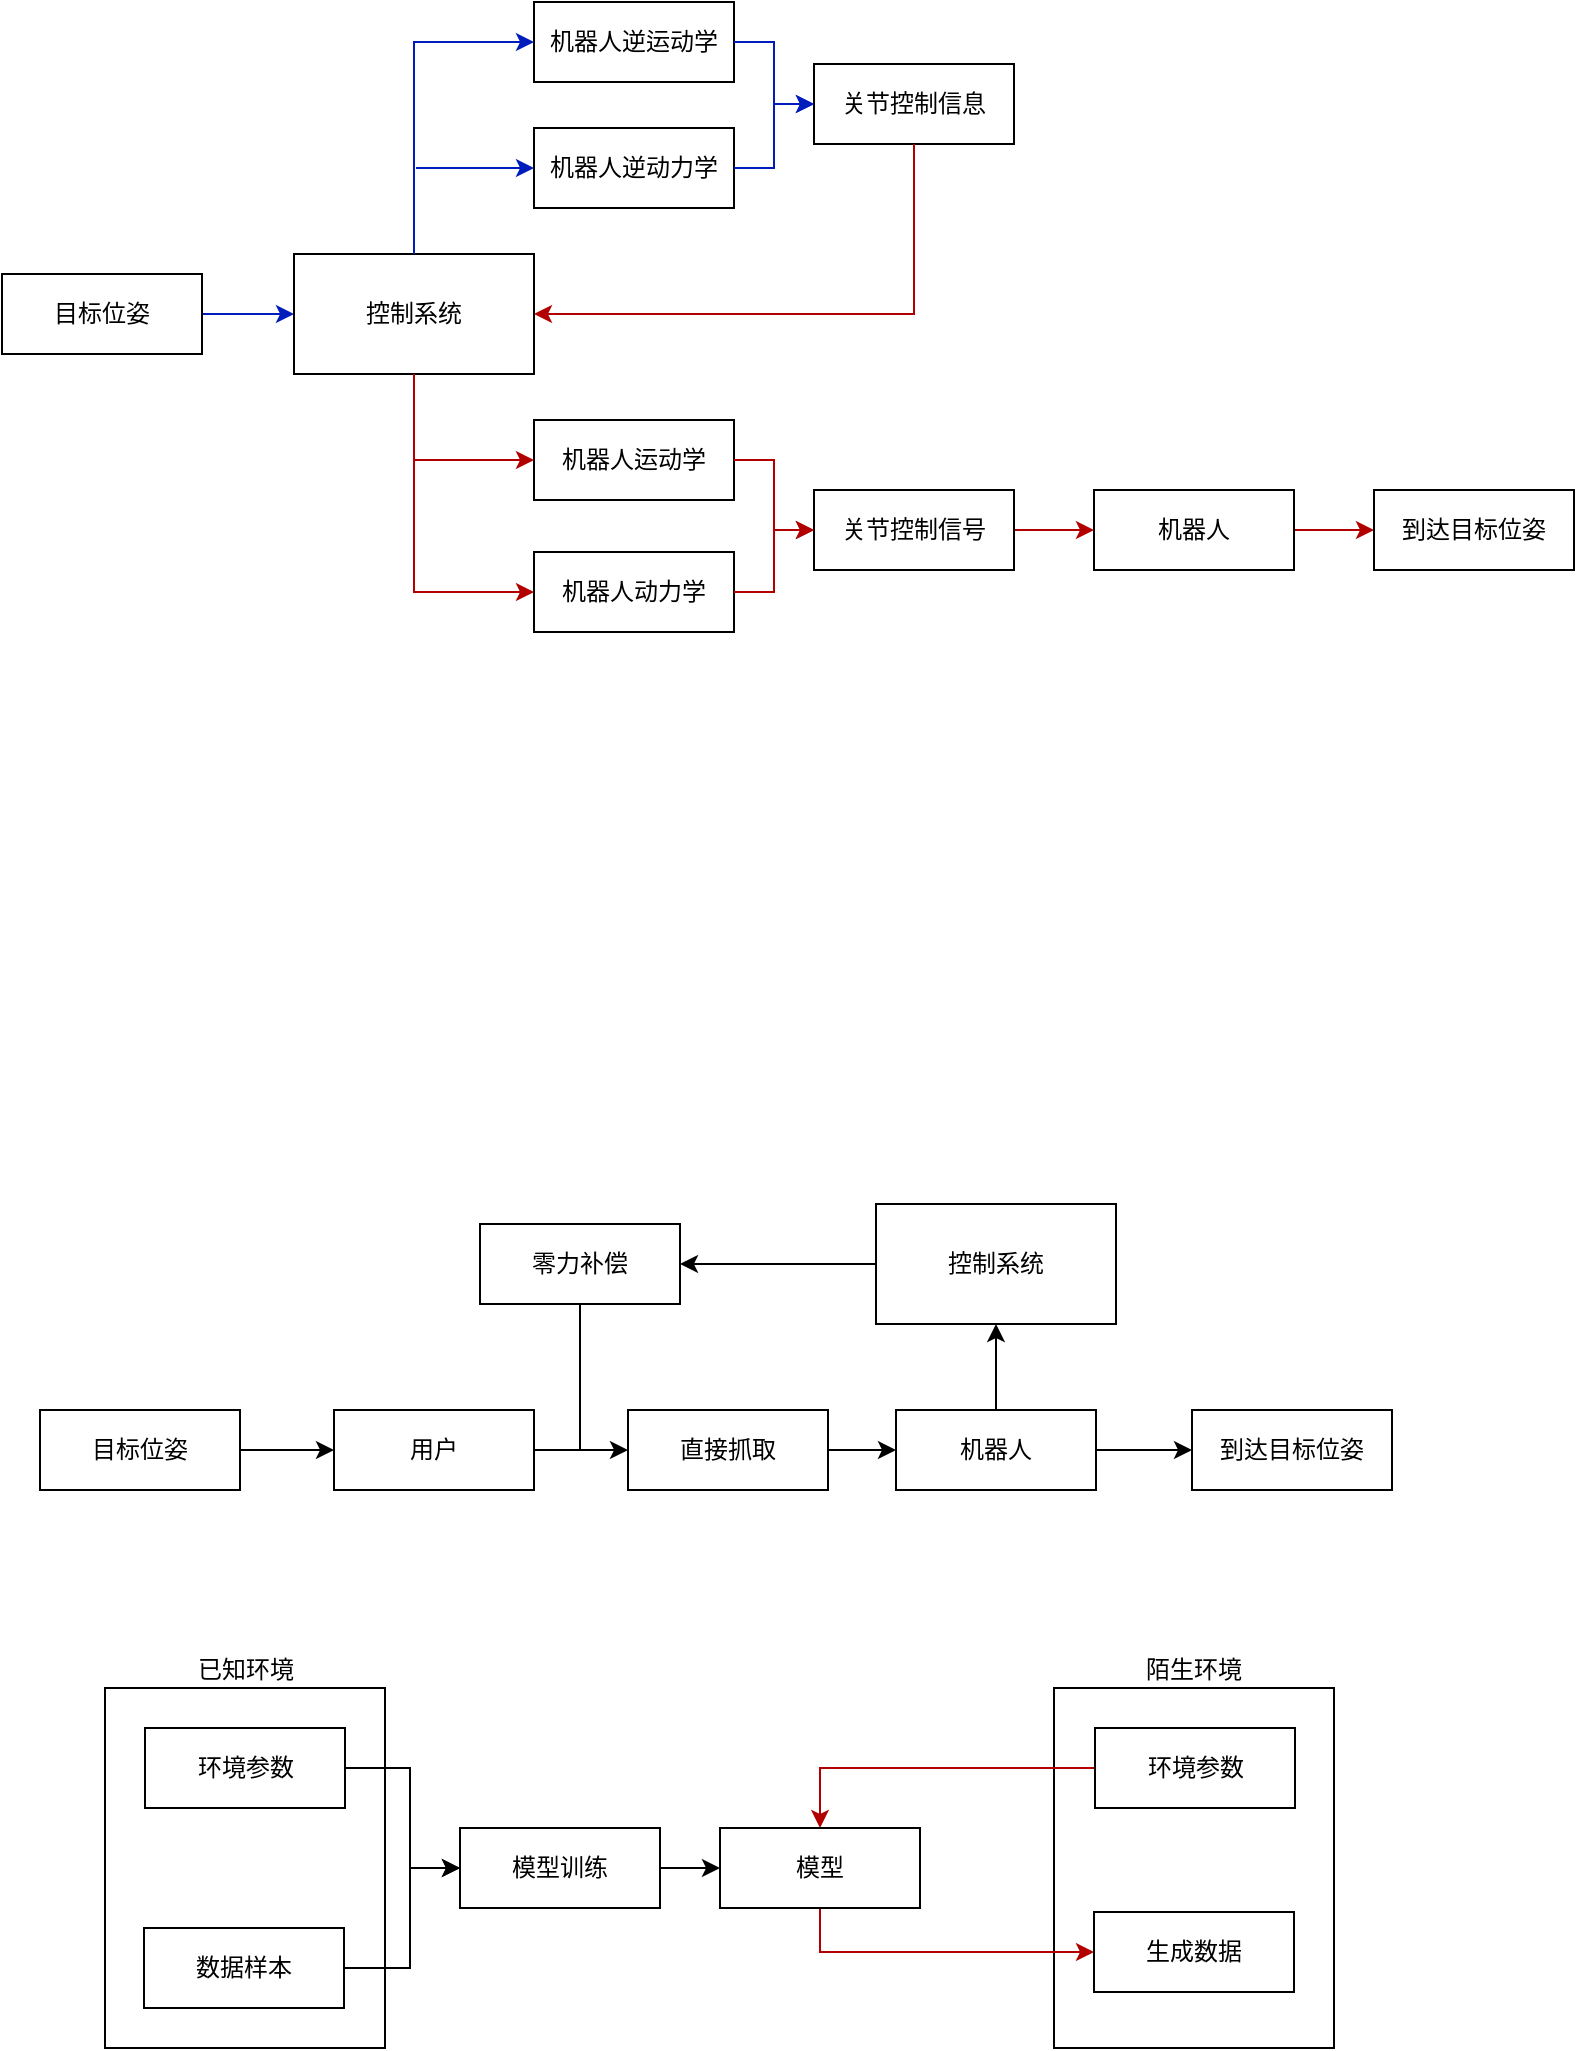 <mxfile version="26.0.16">
  <diagram name="第 1 页" id="GY1-NF8eDpXeKutAC0yj">
    <mxGraphModel dx="893" dy="519" grid="0" gridSize="10" guides="1" tooltips="1" connect="1" arrows="1" fold="1" page="1" pageScale="1" pageWidth="827" pageHeight="1169" math="0" shadow="0">
      <root>
        <mxCell id="0" />
        <mxCell id="1" parent="0" />
        <mxCell id="npx8axAe3jh9eHqQafU--32" value="" style="edgeStyle=orthogonalEdgeStyle;rounded=0;orthogonalLoop=1;jettySize=auto;html=1;fillColor=#0050ef;strokeColor=#001DBC;" edge="1" parent="1" source="npx8axAe3jh9eHqQafU--1" target="npx8axAe3jh9eHqQafU--28">
          <mxGeometry relative="1" as="geometry" />
        </mxCell>
        <mxCell id="npx8axAe3jh9eHqQafU--1" value="&lt;div&gt;&lt;span style=&quot;background-color: transparent; color: light-dark(rgb(0, 0, 0), rgb(255, 255, 255));&quot;&gt;目标位姿&lt;/span&gt;&lt;/div&gt;" style="rounded=0;whiteSpace=wrap;html=1;" vertex="1" parent="1">
          <mxGeometry x="16" y="210" width="100" height="40" as="geometry" />
        </mxCell>
        <mxCell id="npx8axAe3jh9eHqQafU--3" value="机器人逆运动学" style="whiteSpace=wrap;html=1;" vertex="1" parent="1">
          <mxGeometry x="282" y="74" width="100" height="40" as="geometry" />
        </mxCell>
        <mxCell id="npx8axAe3jh9eHqQafU--4" value="关节控制信息" style="whiteSpace=wrap;html=1;" vertex="1" parent="1">
          <mxGeometry x="422" y="105" width="100" height="40" as="geometry" />
        </mxCell>
        <mxCell id="npx8axAe3jh9eHqQafU--43" value="" style="edgeStyle=orthogonalEdgeStyle;rounded=0;orthogonalLoop=1;jettySize=auto;html=1;fillColor=#e51400;strokeColor=#B20000;" edge="1" parent="1" source="npx8axAe3jh9eHqQafU--5" target="npx8axAe3jh9eHqQafU--17">
          <mxGeometry relative="1" as="geometry" />
        </mxCell>
        <mxCell id="npx8axAe3jh9eHqQafU--5" value="机器人" style="whiteSpace=wrap;html=1;" vertex="1" parent="1">
          <mxGeometry x="562" y="318" width="100" height="40" as="geometry" />
        </mxCell>
        <mxCell id="npx8axAe3jh9eHqQafU--15" value="机器人运动学" style="whiteSpace=wrap;html=1;" vertex="1" parent="1">
          <mxGeometry x="282" y="283" width="100" height="40" as="geometry" />
        </mxCell>
        <mxCell id="npx8axAe3jh9eHqQafU--17" value="到达目标位姿" style="whiteSpace=wrap;html=1;" vertex="1" parent="1">
          <mxGeometry x="702" y="318" width="100" height="40" as="geometry" />
        </mxCell>
        <mxCell id="npx8axAe3jh9eHqQafU--19" value="&lt;div&gt;&lt;span style=&quot;background-color: transparent; color: light-dark(rgb(0, 0, 0), rgb(255, 255, 255));&quot;&gt;目标位姿&lt;/span&gt;&lt;/div&gt;" style="rounded=0;whiteSpace=wrap;html=1;" vertex="1" parent="1">
          <mxGeometry x="35" y="778" width="100" height="40" as="geometry" />
        </mxCell>
        <mxCell id="npx8axAe3jh9eHqQafU--48" value="" style="edgeStyle=orthogonalEdgeStyle;rounded=0;orthogonalLoop=1;jettySize=auto;html=1;" edge="1" parent="1" source="npx8axAe3jh9eHqQafU--20" target="npx8axAe3jh9eHqQafU--23">
          <mxGeometry relative="1" as="geometry" />
        </mxCell>
        <mxCell id="npx8axAe3jh9eHqQafU--20" value="用户" style="whiteSpace=wrap;html=1;" vertex="1" parent="1">
          <mxGeometry x="182" y="778" width="100" height="40" as="geometry" />
        </mxCell>
        <mxCell id="npx8axAe3jh9eHqQafU--27" value="" style="edgeStyle=orthogonalEdgeStyle;rounded=0;orthogonalLoop=1;jettySize=auto;html=1;" edge="1" parent="1" source="npx8axAe3jh9eHqQafU--21" target="npx8axAe3jh9eHqQafU--26">
          <mxGeometry relative="1" as="geometry" />
        </mxCell>
        <mxCell id="npx8axAe3jh9eHqQafU--46" value="" style="edgeStyle=orthogonalEdgeStyle;rounded=0;orthogonalLoop=1;jettySize=auto;html=1;" edge="1" parent="1" source="npx8axAe3jh9eHqQafU--21" target="npx8axAe3jh9eHqQafU--44">
          <mxGeometry relative="1" as="geometry" />
        </mxCell>
        <mxCell id="npx8axAe3jh9eHqQafU--21" value="机器人" style="whiteSpace=wrap;html=1;" vertex="1" parent="1">
          <mxGeometry x="463" y="778" width="100" height="40" as="geometry" />
        </mxCell>
        <mxCell id="npx8axAe3jh9eHqQafU--22" value="" style="endArrow=classic;html=1;rounded=0;exitX=1;exitY=0.5;exitDx=0;exitDy=0;entryX=0;entryY=0.5;entryDx=0;entryDy=0;" edge="1" parent="1" source="npx8axAe3jh9eHqQafU--19" target="npx8axAe3jh9eHqQafU--20">
          <mxGeometry width="50" height="50" relative="1" as="geometry">
            <mxPoint x="437" y="751" as="sourcePoint" />
            <mxPoint x="487" y="701" as="targetPoint" />
          </mxGeometry>
        </mxCell>
        <mxCell id="npx8axAe3jh9eHqQafU--49" value="" style="edgeStyle=orthogonalEdgeStyle;rounded=0;orthogonalLoop=1;jettySize=auto;html=1;" edge="1" parent="1" source="npx8axAe3jh9eHqQafU--23" target="npx8axAe3jh9eHqQafU--21">
          <mxGeometry relative="1" as="geometry" />
        </mxCell>
        <mxCell id="npx8axAe3jh9eHqQafU--23" value="直接抓取" style="whiteSpace=wrap;html=1;" vertex="1" parent="1">
          <mxGeometry x="329" y="778" width="100" height="40" as="geometry" />
        </mxCell>
        <mxCell id="npx8axAe3jh9eHqQafU--26" value="到达目标位姿" style="whiteSpace=wrap;html=1;" vertex="1" parent="1">
          <mxGeometry x="611" y="778" width="100" height="40" as="geometry" />
        </mxCell>
        <mxCell id="npx8axAe3jh9eHqQafU--28" value="控制系统" style="whiteSpace=wrap;html=1;" vertex="1" parent="1">
          <mxGeometry x="162" y="200" width="120" height="60" as="geometry" />
        </mxCell>
        <mxCell id="npx8axAe3jh9eHqQafU--29" value="机器人逆动力学" style="whiteSpace=wrap;html=1;" vertex="1" parent="1">
          <mxGeometry x="282" y="137" width="100" height="40" as="geometry" />
        </mxCell>
        <mxCell id="npx8axAe3jh9eHqQafU--30" value="机器人动力学" style="whiteSpace=wrap;html=1;" vertex="1" parent="1">
          <mxGeometry x="282" y="349" width="100" height="40" as="geometry" />
        </mxCell>
        <mxCell id="npx8axAe3jh9eHqQafU--42" value="" style="edgeStyle=orthogonalEdgeStyle;rounded=0;orthogonalLoop=1;jettySize=auto;html=1;fillColor=#e51400;strokeColor=#B20000;" edge="1" parent="1" source="npx8axAe3jh9eHqQafU--31" target="npx8axAe3jh9eHqQafU--5">
          <mxGeometry relative="1" as="geometry" />
        </mxCell>
        <mxCell id="npx8axAe3jh9eHqQafU--31" value="关节控制信号" style="whiteSpace=wrap;html=1;" vertex="1" parent="1">
          <mxGeometry x="422" y="318" width="100" height="40" as="geometry" />
        </mxCell>
        <mxCell id="npx8axAe3jh9eHqQafU--33" value="" style="endArrow=classic;html=1;rounded=0;exitX=0.5;exitY=0;exitDx=0;exitDy=0;entryX=0;entryY=0.5;entryDx=0;entryDy=0;fillColor=#0050ef;strokeColor=#001DBC;" edge="1" parent="1" source="npx8axAe3jh9eHqQafU--28" target="npx8axAe3jh9eHqQafU--3">
          <mxGeometry width="50" height="50" relative="1" as="geometry">
            <mxPoint x="416" y="287" as="sourcePoint" />
            <mxPoint x="258" y="125" as="targetPoint" />
            <Array as="points">
              <mxPoint x="222" y="94" />
            </Array>
          </mxGeometry>
        </mxCell>
        <mxCell id="npx8axAe3jh9eHqQafU--34" value="" style="endArrow=classic;html=1;rounded=0;entryX=0;entryY=0.5;entryDx=0;entryDy=0;fillColor=#0050ef;strokeColor=#001DBC;" edge="1" parent="1" target="npx8axAe3jh9eHqQafU--29">
          <mxGeometry width="50" height="50" relative="1" as="geometry">
            <mxPoint x="223" y="157" as="sourcePoint" />
            <mxPoint x="466" y="237" as="targetPoint" />
          </mxGeometry>
        </mxCell>
        <mxCell id="npx8axAe3jh9eHqQafU--35" value="" style="endArrow=classic;html=1;rounded=0;exitX=1;exitY=0.5;exitDx=0;exitDy=0;entryX=0;entryY=0.5;entryDx=0;entryDy=0;fillColor=#0050ef;strokeColor=#001DBC;" edge="1" parent="1" source="npx8axAe3jh9eHqQafU--3" target="npx8axAe3jh9eHqQafU--4">
          <mxGeometry width="50" height="50" relative="1" as="geometry">
            <mxPoint x="416" y="287" as="sourcePoint" />
            <mxPoint x="466" y="237" as="targetPoint" />
            <Array as="points">
              <mxPoint x="402" y="94" />
              <mxPoint x="402" y="125" />
            </Array>
          </mxGeometry>
        </mxCell>
        <mxCell id="npx8axAe3jh9eHqQafU--36" value="" style="endArrow=classic;html=1;rounded=0;exitX=1;exitY=0.5;exitDx=0;exitDy=0;entryX=0;entryY=0.5;entryDx=0;entryDy=0;fillColor=#0050ef;strokeColor=#001DBC;" edge="1" parent="1" source="npx8axAe3jh9eHqQafU--29" target="npx8axAe3jh9eHqQafU--4">
          <mxGeometry width="50" height="50" relative="1" as="geometry">
            <mxPoint x="416" y="287" as="sourcePoint" />
            <mxPoint x="466" y="237" as="targetPoint" />
            <Array as="points">
              <mxPoint x="402" y="157" />
              <mxPoint x="402" y="125" />
            </Array>
          </mxGeometry>
        </mxCell>
        <mxCell id="npx8axAe3jh9eHqQafU--37" value="" style="endArrow=classic;html=1;rounded=0;exitX=0.5;exitY=1;exitDx=0;exitDy=0;entryX=1;entryY=0.5;entryDx=0;entryDy=0;fillColor=#e51400;strokeColor=#B20000;" edge="1" parent="1" source="npx8axAe3jh9eHqQafU--4" target="npx8axAe3jh9eHqQafU--28">
          <mxGeometry width="50" height="50" relative="1" as="geometry">
            <mxPoint x="416" y="230" as="sourcePoint" />
            <mxPoint x="466" y="180" as="targetPoint" />
            <Array as="points">
              <mxPoint x="472" y="230" />
            </Array>
          </mxGeometry>
        </mxCell>
        <mxCell id="npx8axAe3jh9eHqQafU--38" value="" style="endArrow=classic;html=1;rounded=0;exitX=0.5;exitY=1;exitDx=0;exitDy=0;entryX=0;entryY=0.5;entryDx=0;entryDy=0;fillColor=#e51400;strokeColor=#B20000;" edge="1" parent="1" source="npx8axAe3jh9eHqQafU--28" target="npx8axAe3jh9eHqQafU--30">
          <mxGeometry width="50" height="50" relative="1" as="geometry">
            <mxPoint x="416" y="230" as="sourcePoint" />
            <mxPoint x="466" y="180" as="targetPoint" />
            <Array as="points">
              <mxPoint x="222" y="369" />
            </Array>
          </mxGeometry>
        </mxCell>
        <mxCell id="npx8axAe3jh9eHqQafU--39" value="" style="endArrow=classic;html=1;rounded=0;entryX=0;entryY=0.5;entryDx=0;entryDy=0;fillColor=#e51400;strokeColor=#B20000;" edge="1" parent="1" target="npx8axAe3jh9eHqQafU--15">
          <mxGeometry width="50" height="50" relative="1" as="geometry">
            <mxPoint x="222" y="303" as="sourcePoint" />
            <mxPoint x="466" y="180" as="targetPoint" />
          </mxGeometry>
        </mxCell>
        <mxCell id="npx8axAe3jh9eHqQafU--40" value="" style="endArrow=classic;html=1;rounded=0;exitX=1;exitY=0.5;exitDx=0;exitDy=0;entryX=0;entryY=0.5;entryDx=0;entryDy=0;fillColor=#e51400;strokeColor=#B20000;" edge="1" parent="1" source="npx8axAe3jh9eHqQafU--15" target="npx8axAe3jh9eHqQafU--31">
          <mxGeometry width="50" height="50" relative="1" as="geometry">
            <mxPoint x="416" y="230" as="sourcePoint" />
            <mxPoint x="466" y="180" as="targetPoint" />
            <Array as="points">
              <mxPoint x="402" y="303" />
              <mxPoint x="402" y="338" />
            </Array>
          </mxGeometry>
        </mxCell>
        <mxCell id="npx8axAe3jh9eHqQafU--41" value="" style="endArrow=classic;html=1;rounded=0;exitX=1;exitY=0.5;exitDx=0;exitDy=0;entryX=0;entryY=0.5;entryDx=0;entryDy=0;fillColor=#e51400;strokeColor=#B20000;" edge="1" parent="1" source="npx8axAe3jh9eHqQafU--30" target="npx8axAe3jh9eHqQafU--31">
          <mxGeometry width="50" height="50" relative="1" as="geometry">
            <mxPoint x="416" y="230" as="sourcePoint" />
            <mxPoint x="466" y="180" as="targetPoint" />
            <Array as="points">
              <mxPoint x="402" y="369" />
              <mxPoint x="402" y="338" />
            </Array>
          </mxGeometry>
        </mxCell>
        <mxCell id="npx8axAe3jh9eHqQafU--47" value="" style="edgeStyle=orthogonalEdgeStyle;rounded=0;orthogonalLoop=1;jettySize=auto;html=1;" edge="1" parent="1" source="npx8axAe3jh9eHqQafU--44" target="npx8axAe3jh9eHqQafU--45">
          <mxGeometry relative="1" as="geometry" />
        </mxCell>
        <mxCell id="npx8axAe3jh9eHqQafU--44" value="控制系统" style="whiteSpace=wrap;html=1;" vertex="1" parent="1">
          <mxGeometry x="453" y="675" width="120" height="60" as="geometry" />
        </mxCell>
        <mxCell id="npx8axAe3jh9eHqQafU--45" value="零力补偿" style="whiteSpace=wrap;html=1;" vertex="1" parent="1">
          <mxGeometry x="255" y="685" width="100" height="40" as="geometry" />
        </mxCell>
        <mxCell id="npx8axAe3jh9eHqQafU--51" value="" style="endArrow=none;html=1;rounded=0;exitX=0.5;exitY=1;exitDx=0;exitDy=0;" edge="1" parent="1" source="npx8axAe3jh9eHqQafU--45">
          <mxGeometry width="50" height="50" relative="1" as="geometry">
            <mxPoint x="383" y="687" as="sourcePoint" />
            <mxPoint x="305" y="798" as="targetPoint" />
          </mxGeometry>
        </mxCell>
        <mxCell id="npx8axAe3jh9eHqQafU--62" value="" style="edgeStyle=orthogonalEdgeStyle;rounded=0;orthogonalLoop=1;jettySize=auto;html=1;" edge="1" parent="1" source="npx8axAe3jh9eHqQafU--52" target="npx8axAe3jh9eHqQafU--61">
          <mxGeometry relative="1" as="geometry" />
        </mxCell>
        <mxCell id="npx8axAe3jh9eHqQafU--52" value="模型训练" style="whiteSpace=wrap;html=1;" vertex="1" parent="1">
          <mxGeometry x="245" y="987" width="100" height="40" as="geometry" />
        </mxCell>
        <mxCell id="npx8axAe3jh9eHqQafU--54" value="已知环境" style="rounded=0;whiteSpace=wrap;html=1;labelPosition=center;verticalLabelPosition=top;align=center;verticalAlign=bottom;" vertex="1" parent="1">
          <mxGeometry x="67.5" y="917" width="140" height="180" as="geometry" />
        </mxCell>
        <mxCell id="npx8axAe3jh9eHqQafU--55" value="" style="edgeStyle=orthogonalEdgeStyle;rounded=0;orthogonalLoop=1;jettySize=auto;html=1;" edge="1" parent="1" source="npx8axAe3jh9eHqQafU--53" target="npx8axAe3jh9eHqQafU--52">
          <mxGeometry relative="1" as="geometry">
            <Array as="points">
              <mxPoint x="220" y="1057" />
              <mxPoint x="220" y="1007" />
            </Array>
          </mxGeometry>
        </mxCell>
        <mxCell id="npx8axAe3jh9eHqQafU--53" value="数据样本" style="whiteSpace=wrap;html=1;" vertex="1" parent="1">
          <mxGeometry x="87" y="1037" width="100" height="40" as="geometry" />
        </mxCell>
        <mxCell id="npx8axAe3jh9eHqQafU--56" value="陌生环境" style="rounded=0;whiteSpace=wrap;html=1;labelPosition=center;verticalLabelPosition=top;align=center;verticalAlign=bottom;" vertex="1" parent="1">
          <mxGeometry x="542" y="917" width="140" height="180" as="geometry" />
        </mxCell>
        <mxCell id="npx8axAe3jh9eHqQafU--58" value="" style="edgeStyle=orthogonalEdgeStyle;rounded=0;orthogonalLoop=1;jettySize=auto;html=1;" edge="1" parent="1" source="npx8axAe3jh9eHqQafU--57" target="npx8axAe3jh9eHqQafU--52">
          <mxGeometry relative="1" as="geometry">
            <Array as="points">
              <mxPoint x="220" y="957" />
              <mxPoint x="220" y="1007" />
            </Array>
          </mxGeometry>
        </mxCell>
        <mxCell id="npx8axAe3jh9eHqQafU--57" value="环境参数" style="whiteSpace=wrap;html=1;" vertex="1" parent="1">
          <mxGeometry x="87.5" y="937" width="100" height="40" as="geometry" />
        </mxCell>
        <mxCell id="npx8axAe3jh9eHqQafU--63" value="" style="edgeStyle=orthogonalEdgeStyle;rounded=0;orthogonalLoop=1;jettySize=auto;html=1;fillColor=#e51400;strokeColor=#B20000;" edge="1" parent="1" source="npx8axAe3jh9eHqQafU--59" target="npx8axAe3jh9eHqQafU--61">
          <mxGeometry relative="1" as="geometry" />
        </mxCell>
        <mxCell id="npx8axAe3jh9eHqQafU--59" value="环境参数" style="whiteSpace=wrap;html=1;" vertex="1" parent="1">
          <mxGeometry x="562.5" y="937" width="100" height="40" as="geometry" />
        </mxCell>
        <mxCell id="npx8axAe3jh9eHqQafU--67" value="" style="edgeStyle=orthogonalEdgeStyle;rounded=0;orthogonalLoop=1;jettySize=auto;html=1;fillColor=#e51400;strokeColor=#B20000;" edge="1" parent="1" source="npx8axAe3jh9eHqQafU--61" target="npx8axAe3jh9eHqQafU--65">
          <mxGeometry relative="1" as="geometry">
            <Array as="points">
              <mxPoint x="425" y="1049" />
            </Array>
          </mxGeometry>
        </mxCell>
        <mxCell id="npx8axAe3jh9eHqQafU--61" value="模型" style="whiteSpace=wrap;html=1;" vertex="1" parent="1">
          <mxGeometry x="375" y="987" width="100" height="40" as="geometry" />
        </mxCell>
        <mxCell id="npx8axAe3jh9eHqQafU--65" value="生成数据" style="whiteSpace=wrap;html=1;" vertex="1" parent="1">
          <mxGeometry x="562" y="1029" width="100" height="40" as="geometry" />
        </mxCell>
      </root>
    </mxGraphModel>
  </diagram>
</mxfile>
